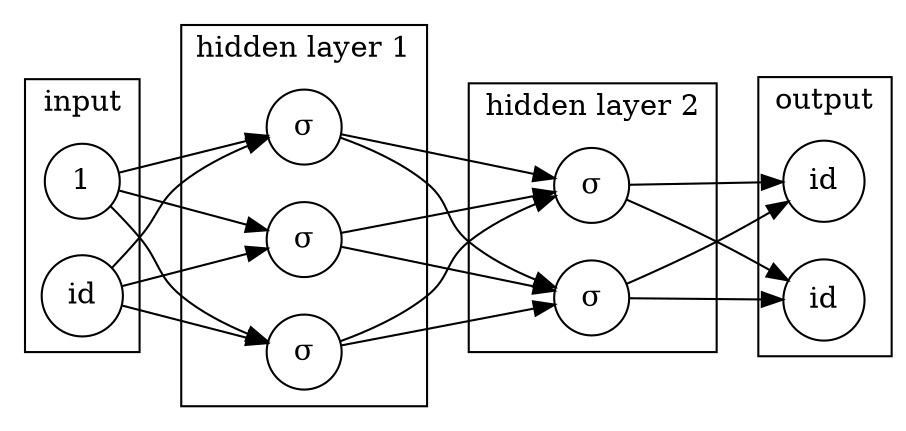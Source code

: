 digraph {
    rankdir=LR;
    //size="8,8";
	subgraph cluster_layer0 {
		label="input"; labeljust=r; labelloc=t;
        rank=same;
        x1 [shape=circle, label="1"];
        x2 [shape=circle, label="id"];
    }
	subgraph cluster_layer1 {
		label="hidden layer 1"; labeljust=r; labelloc=t;
        rank=same;
        y1 [shape=circle, label="σ"];
        y2 [shape=circle, label="σ"];
        y3 [shape=circle, label="σ"];
    }
	subgraph cluster_layer2 {
		label="hidden layer 2"; labeljust=r; labelloc=t;
        rank=same;
        z1 [shape=circle, label="σ"];
        z2 [shape=circle, label="σ"];
    }
	subgraph cluster_layer3 {
		label="output"; labeljust=r; labelloc=t;
        rank=same;
        w1 [shape=circle, label="id"];
        w2 [shape=circle, label="id"];
    }
    x1 -> y1;
    x1 -> y2;
    x1 -> y3;
    x2 -> y1;
    x2 -> y2;
    x2 -> y3;
    y1 -> z1;
    y1 -> z2;
    y2 -> z1;
    y2 -> z2;
    y3 -> z1;
    y3 -> z2;
    z1 -> w1;
    z1 -> w2;
    z2 -> w1;
    z2 -> w2;
}
